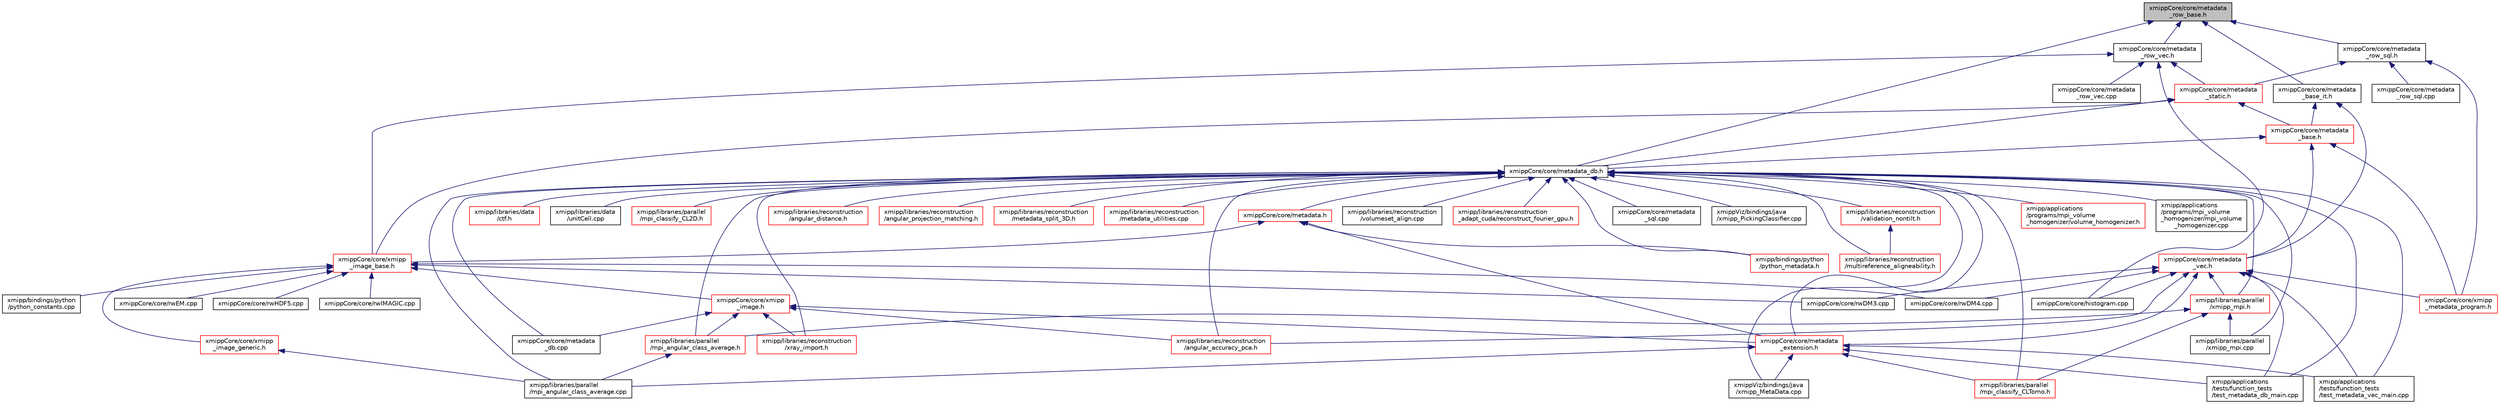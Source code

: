 digraph "xmippCore/core/metadata_row_base.h"
{
  edge [fontname="Helvetica",fontsize="10",labelfontname="Helvetica",labelfontsize="10"];
  node [fontname="Helvetica",fontsize="10",shape=record];
  Node10 [label="xmippCore/core/metadata\l_row_base.h",height=0.2,width=0.4,color="black", fillcolor="grey75", style="filled", fontcolor="black"];
  Node10 -> Node11 [dir="back",color="midnightblue",fontsize="10",style="solid",fontname="Helvetica"];
  Node11 [label="xmippCore/core/metadata\l_row_vec.h",height=0.2,width=0.4,color="black", fillcolor="white", style="filled",URL="$metadata__row__vec_8h.html"];
  Node11 -> Node12 [dir="back",color="midnightblue",fontsize="10",style="solid",fontname="Helvetica"];
  Node12 [label="xmippCore/core/xmipp\l_image_base.h",height=0.2,width=0.4,color="red", fillcolor="white", style="filled",URL="$xmipp__image__base_8h.html"];
  Node12 -> Node13 [dir="back",color="midnightblue",fontsize="10",style="solid",fontname="Helvetica"];
  Node13 [label="xmipp/bindings/python\l/python_constants.cpp",height=0.2,width=0.4,color="black", fillcolor="white", style="filled",URL="$python__constants_8cpp.html"];
  Node12 -> Node14 [dir="back",color="midnightblue",fontsize="10",style="solid",fontname="Helvetica"];
  Node14 [label="xmippCore/core/xmipp\l_image.h",height=0.2,width=0.4,color="red", fillcolor="white", style="filled",URL="$xmipp__image_8h.html"];
  Node14 -> Node433 [dir="back",color="midnightblue",fontsize="10",style="solid",fontname="Helvetica"];
  Node433 [label="xmipp/libraries/parallel\l/mpi_angular_class_average.h",height=0.2,width=0.4,color="red", fillcolor="white", style="filled",URL="$mpi__angular__class__average_8h.html"];
  Node433 -> Node435 [dir="back",color="midnightblue",fontsize="10",style="solid",fontname="Helvetica"];
  Node435 [label="xmipp/libraries/parallel\l/mpi_angular_class_average.cpp",height=0.2,width=0.4,color="black", fillcolor="white", style="filled",URL="$mpi__angular__class__average_8cpp.html"];
  Node14 -> Node442 [dir="back",color="midnightblue",fontsize="10",style="solid",fontname="Helvetica"];
  Node442 [label="xmipp/libraries/reconstruction\l/angular_accuracy_pca.h",height=0.2,width=0.4,color="red", fillcolor="white", style="filled",URL="$angular__accuracy__pca_8h.html"];
  Node14 -> Node550 [dir="back",color="midnightblue",fontsize="10",style="solid",fontname="Helvetica"];
  Node550 [label="xmipp/libraries/reconstruction\l/xray_import.h",height=0.2,width=0.4,color="red", fillcolor="white", style="filled",URL="$xray__import_8h.html"];
  Node14 -> Node556 [dir="back",color="midnightblue",fontsize="10",style="solid",fontname="Helvetica"];
  Node556 [label="xmippCore/core/metadata\l_extension.h",height=0.2,width=0.4,color="red", fillcolor="white", style="filled",URL="$metadata__extension_8h.html"];
  Node556 -> Node557 [dir="back",color="midnightblue",fontsize="10",style="solid",fontname="Helvetica"];
  Node557 [label="xmipp/applications\l/tests/function_tests\l/test_metadata_db_main.cpp",height=0.2,width=0.4,color="black", fillcolor="white", style="filled",URL="$test__metadata__db__main_8cpp.html"];
  Node556 -> Node558 [dir="back",color="midnightblue",fontsize="10",style="solid",fontname="Helvetica"];
  Node558 [label="xmipp/applications\l/tests/function_tests\l/test_metadata_vec_main.cpp",height=0.2,width=0.4,color="black", fillcolor="white", style="filled",URL="$test__metadata__vec__main_8cpp.html"];
  Node556 -> Node435 [dir="back",color="midnightblue",fontsize="10",style="solid",fontname="Helvetica"];
  Node556 -> Node93 [dir="back",color="midnightblue",fontsize="10",style="solid",fontname="Helvetica"];
  Node93 [label="xmipp/libraries/parallel\l/mpi_classify_CLTomo.h",height=0.2,width=0.4,color="red", fillcolor="white", style="filled",URL="$mpi__classify__CLTomo_8h.html"];
  Node556 -> Node577 [dir="back",color="midnightblue",fontsize="10",style="solid",fontname="Helvetica"];
  Node577 [label="xmippViz/bindings/java\l/xmipp_MetaData.cpp",height=0.2,width=0.4,color="black", fillcolor="white", style="filled",URL="$bindings_2java_2xmipp__MetaData_8cpp.html"];
  Node14 -> Node584 [dir="back",color="midnightblue",fontsize="10",style="solid",fontname="Helvetica"];
  Node584 [label="xmippCore/core/metadata\l_db.cpp",height=0.2,width=0.4,color="black", fillcolor="white", style="filled",URL="$metadata__db_8cpp.html"];
  Node12 -> Node592 [dir="back",color="midnightblue",fontsize="10",style="solid",fontname="Helvetica"];
  Node592 [label="xmippCore/core/xmipp\l_image_generic.h",height=0.2,width=0.4,color="red", fillcolor="white", style="filled",URL="$xmipp__image__generic_8h.html"];
  Node592 -> Node435 [dir="back",color="midnightblue",fontsize="10",style="solid",fontname="Helvetica"];
  Node12 -> Node608 [dir="back",color="midnightblue",fontsize="10",style="solid",fontname="Helvetica"];
  Node608 [label="xmippCore/core/rwDM3.cpp",height=0.2,width=0.4,color="black", fillcolor="white", style="filled",URL="$rwDM3_8cpp.html"];
  Node12 -> Node609 [dir="back",color="midnightblue",fontsize="10",style="solid",fontname="Helvetica"];
  Node609 [label="xmippCore/core/rwDM4.cpp",height=0.2,width=0.4,color="black", fillcolor="white", style="filled",URL="$rwDM4_8cpp.html"];
  Node12 -> Node610 [dir="back",color="midnightblue",fontsize="10",style="solid",fontname="Helvetica"];
  Node610 [label="xmippCore/core/rwEM.cpp",height=0.2,width=0.4,color="black", fillcolor="white", style="filled",URL="$rwEM_8cpp.html"];
  Node12 -> Node611 [dir="back",color="midnightblue",fontsize="10",style="solid",fontname="Helvetica"];
  Node611 [label="xmippCore/core/rwHDF5.cpp",height=0.2,width=0.4,color="black", fillcolor="white", style="filled",URL="$rwHDF5_8cpp.html"];
  Node12 -> Node612 [dir="back",color="midnightblue",fontsize="10",style="solid",fontname="Helvetica"];
  Node612 [label="xmippCore/core/rwIMAGIC.cpp",height=0.2,width=0.4,color="black", fillcolor="white", style="filled",URL="$rwIMAGIC_8cpp.html"];
  Node11 -> Node622 [dir="back",color="midnightblue",fontsize="10",style="solid",fontname="Helvetica"];
  Node622 [label="xmippCore/core/metadata\l_static.h",height=0.2,width=0.4,color="red", fillcolor="white", style="filled",URL="$metadata__static_8h.html"];
  Node622 -> Node12 [dir="back",color="midnightblue",fontsize="10",style="solid",fontname="Helvetica"];
  Node622 -> Node623 [dir="back",color="midnightblue",fontsize="10",style="solid",fontname="Helvetica"];
  Node623 [label="xmippCore/core/metadata\l_base.h",height=0.2,width=0.4,color="red", fillcolor="white", style="filled",URL="$metadata__base_8h.html"];
  Node623 -> Node624 [dir="back",color="midnightblue",fontsize="10",style="solid",fontname="Helvetica"];
  Node624 [label="xmippCore/core/metadata_db.h",height=0.2,width=0.4,color="black", fillcolor="white", style="filled",URL="$metadata__db_8h.html"];
  Node624 -> Node254 [dir="back",color="midnightblue",fontsize="10",style="solid",fontname="Helvetica"];
  Node254 [label="xmipp/applications\l/programs/mpi_volume\l_homogenizer/volume_homogenizer.h",height=0.2,width=0.4,color="red", fillcolor="white", style="filled",URL="$volume__homogenizer_8h.html"];
  Node624 -> Node256 [dir="back",color="midnightblue",fontsize="10",style="solid",fontname="Helvetica"];
  Node256 [label="xmipp/applications\l/programs/mpi_volume\l_homogenizer/mpi_volume\l_homogenizer.cpp",height=0.2,width=0.4,color="black", fillcolor="white", style="filled",URL="$mpi__volume__homogenizer_8cpp.html"];
  Node624 -> Node557 [dir="back",color="midnightblue",fontsize="10",style="solid",fontname="Helvetica"];
  Node624 -> Node558 [dir="back",color="midnightblue",fontsize="10",style="solid",fontname="Helvetica"];
  Node624 -> Node625 [dir="back",color="midnightblue",fontsize="10",style="solid",fontname="Helvetica"];
  Node625 [label="xmipp/bindings/python\l/python_metadata.h",height=0.2,width=0.4,color="red", fillcolor="white", style="filled",URL="$python__metadata_8h.html"];
  Node624 -> Node629 [dir="back",color="midnightblue",fontsize="10",style="solid",fontname="Helvetica"];
  Node629 [label="xmipp/libraries/data\l/ctf.h",height=0.2,width=0.4,color="red", fillcolor="white", style="filled",URL="$ctf_8h.html"];
  Node624 -> Node419 [dir="back",color="midnightblue",fontsize="10",style="solid",fontname="Helvetica"];
  Node419 [label="xmipp/libraries/data\l/unitCell.cpp",height=0.2,width=0.4,color="black", fillcolor="white", style="filled",URL="$unitCell_8cpp.html"];
  Node624 -> Node433 [dir="back",color="midnightblue",fontsize="10",style="solid",fontname="Helvetica"];
  Node624 -> Node435 [dir="back",color="midnightblue",fontsize="10",style="solid",fontname="Helvetica"];
  Node624 -> Node633 [dir="back",color="midnightblue",fontsize="10",style="solid",fontname="Helvetica"];
  Node633 [label="xmipp/libraries/parallel\l/mpi_classify_CL2D.h",height=0.2,width=0.4,color="red", fillcolor="white", style="filled",URL="$mpi__classify__CL2D_8h.html"];
  Node624 -> Node635 [dir="back",color="midnightblue",fontsize="10",style="solid",fontname="Helvetica"];
  Node635 [label="xmipp/libraries/parallel\l/xmipp_mpi.h",height=0.2,width=0.4,color="red", fillcolor="white", style="filled",URL="$xmipp__mpi_8h.html"];
  Node635 -> Node433 [dir="back",color="midnightblue",fontsize="10",style="solid",fontname="Helvetica"];
  Node635 -> Node93 [dir="back",color="midnightblue",fontsize="10",style="solid",fontname="Helvetica"];
  Node635 -> Node658 [dir="back",color="midnightblue",fontsize="10",style="solid",fontname="Helvetica"];
  Node658 [label="xmipp/libraries/parallel\l/xmipp_mpi.cpp",height=0.2,width=0.4,color="black", fillcolor="white", style="filled",URL="$xmipp__mpi_8cpp.html"];
  Node624 -> Node93 [dir="back",color="midnightblue",fontsize="10",style="solid",fontname="Helvetica"];
  Node624 -> Node658 [dir="back",color="midnightblue",fontsize="10",style="solid",fontname="Helvetica"];
  Node624 -> Node442 [dir="back",color="midnightblue",fontsize="10",style="solid",fontname="Helvetica"];
  Node624 -> Node659 [dir="back",color="midnightblue",fontsize="10",style="solid",fontname="Helvetica"];
  Node659 [label="xmipp/libraries/reconstruction\l/angular_distance.h",height=0.2,width=0.4,color="red", fillcolor="white", style="filled",URL="$angular__distance_8h.html"];
  Node624 -> Node664 [dir="back",color="midnightblue",fontsize="10",style="solid",fontname="Helvetica"];
  Node664 [label="xmipp/libraries/reconstruction\l/angular_projection_matching.h",height=0.2,width=0.4,color="red", fillcolor="white", style="filled",URL="$angular__projection__matching_8h.html"];
  Node624 -> Node666 [dir="back",color="midnightblue",fontsize="10",style="solid",fontname="Helvetica"];
  Node666 [label="xmipp/libraries/reconstruction\l/metadata_split_3D.h",height=0.2,width=0.4,color="red", fillcolor="white", style="filled",URL="$metadata__split__3D_8h.html"];
  Node624 -> Node668 [dir="back",color="midnightblue",fontsize="10",style="solid",fontname="Helvetica"];
  Node668 [label="xmipp/libraries/reconstruction\l/metadata_utilities.cpp",height=0.2,width=0.4,color="red", fillcolor="white", style="filled",URL="$metadata__utilities_8cpp.html"];
  Node624 -> Node670 [dir="back",color="midnightblue",fontsize="10",style="solid",fontname="Helvetica"];
  Node670 [label="xmipp/libraries/reconstruction\l/validation_nontilt.h",height=0.2,width=0.4,color="red", fillcolor="white", style="filled",URL="$validation__nontilt_8h.html"];
  Node670 -> Node166 [dir="back",color="midnightblue",fontsize="10",style="solid",fontname="Helvetica"];
  Node166 [label="xmipp/libraries/reconstruction\l/multireference_aligneability.h",height=0.2,width=0.4,color="red", fillcolor="white", style="filled",URL="$multireference__aligneability_8h.html"];
  Node624 -> Node166 [dir="back",color="midnightblue",fontsize="10",style="solid",fontname="Helvetica"];
  Node624 -> Node673 [dir="back",color="midnightblue",fontsize="10",style="solid",fontname="Helvetica"];
  Node673 [label="xmipp/libraries/reconstruction\l/volumeset_align.cpp",height=0.2,width=0.4,color="black", fillcolor="white", style="filled",URL="$volumeset__align_8cpp.html"];
  Node624 -> Node550 [dir="back",color="midnightblue",fontsize="10",style="solid",fontname="Helvetica"];
  Node624 -> Node237 [dir="back",color="midnightblue",fontsize="10",style="solid",fontname="Helvetica"];
  Node237 [label="xmipp/libraries/reconstruction\l_adapt_cuda/reconstruct_fourier_gpu.h",height=0.2,width=0.4,color="red", fillcolor="white", style="filled",URL="$reconstruct__fourier__gpu_8h.html"];
  Node624 -> Node674 [dir="back",color="midnightblue",fontsize="10",style="solid",fontname="Helvetica"];
  Node674 [label="xmippCore/core/metadata.h",height=0.2,width=0.4,color="red", fillcolor="white", style="filled",URL="$metadata_8h.html"];
  Node674 -> Node625 [dir="back",color="midnightblue",fontsize="10",style="solid",fontname="Helvetica"];
  Node674 -> Node12 [dir="back",color="midnightblue",fontsize="10",style="solid",fontname="Helvetica"];
  Node674 -> Node556 [dir="back",color="midnightblue",fontsize="10",style="solid",fontname="Helvetica"];
  Node624 -> Node556 [dir="back",color="midnightblue",fontsize="10",style="solid",fontname="Helvetica"];
  Node624 -> Node584 [dir="back",color="midnightblue",fontsize="10",style="solid",fontname="Helvetica"];
  Node624 -> Node706 [dir="back",color="midnightblue",fontsize="10",style="solid",fontname="Helvetica"];
  Node706 [label="xmippCore/core/metadata\l_sql.cpp",height=0.2,width=0.4,color="black", fillcolor="white", style="filled",URL="$metadata__sql_8cpp.html"];
  Node624 -> Node577 [dir="back",color="midnightblue",fontsize="10",style="solid",fontname="Helvetica"];
  Node624 -> Node345 [dir="back",color="midnightblue",fontsize="10",style="solid",fontname="Helvetica"];
  Node345 [label="xmippViz/bindings/java\l/xmipp_PickingClassifier.cpp",height=0.2,width=0.4,color="black", fillcolor="white", style="filled",URL="$xmipp__PickingClassifier_8cpp.html"];
  Node623 -> Node707 [dir="back",color="midnightblue",fontsize="10",style="solid",fontname="Helvetica"];
  Node707 [label="xmippCore/core/metadata\l_vec.h",height=0.2,width=0.4,color="red", fillcolor="white", style="filled",URL="$metadata__vec_8h.html"];
  Node707 -> Node557 [dir="back",color="midnightblue",fontsize="10",style="solid",fontname="Helvetica"];
  Node707 -> Node558 [dir="back",color="midnightblue",fontsize="10",style="solid",fontname="Helvetica"];
  Node707 -> Node635 [dir="back",color="midnightblue",fontsize="10",style="solid",fontname="Helvetica"];
  Node707 -> Node442 [dir="back",color="midnightblue",fontsize="10",style="solid",fontname="Helvetica"];
  Node707 -> Node556 [dir="back",color="midnightblue",fontsize="10",style="solid",fontname="Helvetica"];
  Node707 -> Node740 [dir="back",color="midnightblue",fontsize="10",style="solid",fontname="Helvetica"];
  Node740 [label="xmippCore/core/histogram.cpp",height=0.2,width=0.4,color="black", fillcolor="white", style="filled",URL="$histogram_8cpp.html"];
  Node707 -> Node608 [dir="back",color="midnightblue",fontsize="10",style="solid",fontname="Helvetica"];
  Node707 -> Node609 [dir="back",color="midnightblue",fontsize="10",style="solid",fontname="Helvetica"];
  Node707 -> Node741 [dir="back",color="midnightblue",fontsize="10",style="solid",fontname="Helvetica"];
  Node741 [label="xmippCore/core/xmipp\l_metadata_program.h",height=0.2,width=0.4,color="red", fillcolor="white", style="filled",URL="$xmipp__metadata__program_8h.html"];
  Node623 -> Node741 [dir="back",color="midnightblue",fontsize="10",style="solid",fontname="Helvetica"];
  Node622 -> Node624 [dir="back",color="midnightblue",fontsize="10",style="solid",fontname="Helvetica"];
  Node11 -> Node740 [dir="back",color="midnightblue",fontsize="10",style="solid",fontname="Helvetica"];
  Node11 -> Node767 [dir="back",color="midnightblue",fontsize="10",style="solid",fontname="Helvetica"];
  Node767 [label="xmippCore/core/metadata\l_row_vec.cpp",height=0.2,width=0.4,color="black", fillcolor="white", style="filled",URL="$metadata__row__vec_8cpp.html"];
  Node10 -> Node768 [dir="back",color="midnightblue",fontsize="10",style="solid",fontname="Helvetica"];
  Node768 [label="xmippCore/core/metadata\l_row_sql.h",height=0.2,width=0.4,color="black", fillcolor="white", style="filled",URL="$metadata__row__sql_8h.html"];
  Node768 -> Node622 [dir="back",color="midnightblue",fontsize="10",style="solid",fontname="Helvetica"];
  Node768 -> Node769 [dir="back",color="midnightblue",fontsize="10",style="solid",fontname="Helvetica"];
  Node769 [label="xmippCore/core/metadata\l_row_sql.cpp",height=0.2,width=0.4,color="black", fillcolor="white", style="filled",URL="$metadata__row__sql_8cpp.html"];
  Node768 -> Node741 [dir="back",color="midnightblue",fontsize="10",style="solid",fontname="Helvetica"];
  Node10 -> Node770 [dir="back",color="midnightblue",fontsize="10",style="solid",fontname="Helvetica"];
  Node770 [label="xmippCore/core/metadata\l_base_it.h",height=0.2,width=0.4,color="black", fillcolor="white", style="filled",URL="$metadata__base__it_8h.html"];
  Node770 -> Node623 [dir="back",color="midnightblue",fontsize="10",style="solid",fontname="Helvetica"];
  Node770 -> Node707 [dir="back",color="midnightblue",fontsize="10",style="solid",fontname="Helvetica"];
  Node10 -> Node624 [dir="back",color="midnightblue",fontsize="10",style="solid",fontname="Helvetica"];
}
